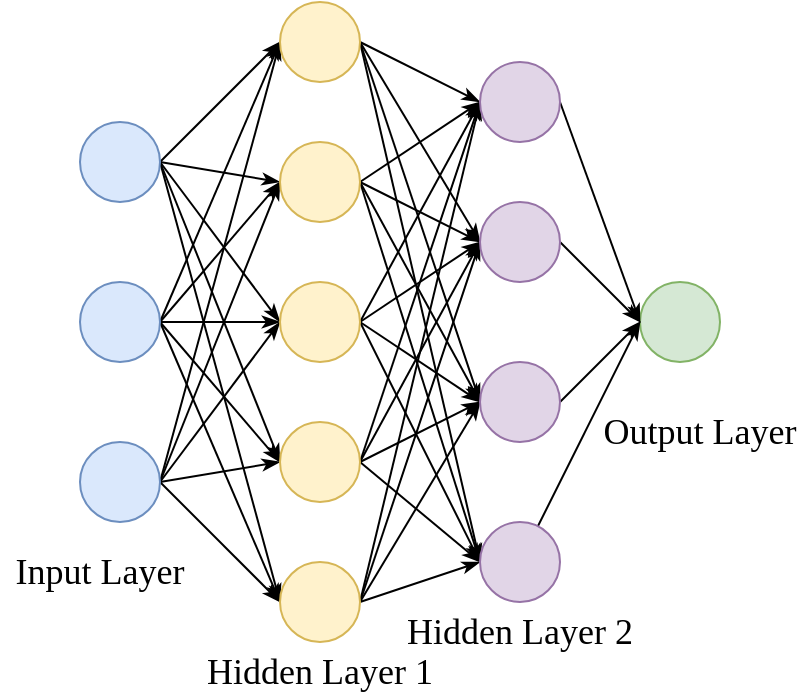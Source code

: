 <mxfile version="14.6.1"><diagram id="GJdt9ys2JDnXjFjFXqT8" name="Page-1"><mxGraphModel dx="946" dy="729" grid="1" gridSize="10" guides="1" tooltips="1" connect="1" arrows="1" fold="1" page="1" pageScale="1" pageWidth="850" pageHeight="1100" math="0" shadow="0"><root><mxCell id="0"/><mxCell id="1" parent="0"/><mxCell id="9wSMCTmsFL39RKPZTHGD-31" style="edgeStyle=none;rounded=0;orthogonalLoop=1;jettySize=auto;html=1;exitX=1;exitY=0.5;exitDx=0;exitDy=0;entryX=0;entryY=0.5;entryDx=0;entryDy=0;endArrow=classicThin;endFill=1;" parent="1" source="9wSMCTmsFL39RKPZTHGD-7" target="9wSMCTmsFL39RKPZTHGD-12" edge="1"><mxGeometry relative="1" as="geometry"/></mxCell><mxCell id="9wSMCTmsFL39RKPZTHGD-32" style="edgeStyle=none;rounded=0;orthogonalLoop=1;jettySize=auto;html=1;entryX=0;entryY=0.5;entryDx=0;entryDy=0;exitX=1;exitY=0.5;exitDx=0;exitDy=0;endArrow=classicThin;endFill=1;" parent="1" source="9wSMCTmsFL39RKPZTHGD-7" target="9wSMCTmsFL39RKPZTHGD-11" edge="1"><mxGeometry relative="1" as="geometry"/></mxCell><mxCell id="9wSMCTmsFL39RKPZTHGD-33" style="edgeStyle=none;rounded=0;orthogonalLoop=1;jettySize=auto;html=1;entryX=0;entryY=0.5;entryDx=0;entryDy=0;exitX=1;exitY=0.5;exitDx=0;exitDy=0;endArrow=classicThin;endFill=1;" parent="1" source="9wSMCTmsFL39RKPZTHGD-7" target="9wSMCTmsFL39RKPZTHGD-13" edge="1"><mxGeometry relative="1" as="geometry"/></mxCell><mxCell id="9wSMCTmsFL39RKPZTHGD-34" style="edgeStyle=none;rounded=0;orthogonalLoop=1;jettySize=auto;html=1;entryX=0;entryY=0.5;entryDx=0;entryDy=0;exitX=1;exitY=0.5;exitDx=0;exitDy=0;endArrow=classicThin;endFill=1;" parent="1" source="9wSMCTmsFL39RKPZTHGD-7" target="9wSMCTmsFL39RKPZTHGD-14" edge="1"><mxGeometry relative="1" as="geometry"/></mxCell><mxCell id="9wSMCTmsFL39RKPZTHGD-35" style="edgeStyle=none;rounded=0;orthogonalLoop=1;jettySize=auto;html=1;entryX=0;entryY=0.5;entryDx=0;entryDy=0;exitX=1;exitY=0.5;exitDx=0;exitDy=0;endArrow=classicThin;endFill=1;" parent="1" source="9wSMCTmsFL39RKPZTHGD-7" target="9wSMCTmsFL39RKPZTHGD-15" edge="1"><mxGeometry relative="1" as="geometry"/></mxCell><mxCell id="9wSMCTmsFL39RKPZTHGD-7" value="" style="ellipse;whiteSpace=wrap;html=1;aspect=fixed;fillColor=#dae8fc;strokeColor=#6c8ebf;" parent="1" vertex="1"><mxGeometry x="40" y="80" width="40" height="40" as="geometry"/></mxCell><mxCell id="9wSMCTmsFL39RKPZTHGD-38" style="edgeStyle=none;rounded=0;orthogonalLoop=1;jettySize=auto;html=1;entryX=0;entryY=0.5;entryDx=0;entryDy=0;endArrow=classicThin;endFill=1;exitX=1;exitY=0.5;exitDx=0;exitDy=0;" parent="1" source="9wSMCTmsFL39RKPZTHGD-8" target="9wSMCTmsFL39RKPZTHGD-11" edge="1"><mxGeometry relative="1" as="geometry"/></mxCell><mxCell id="9wSMCTmsFL39RKPZTHGD-39" style="edgeStyle=none;rounded=0;orthogonalLoop=1;jettySize=auto;html=1;entryX=0;entryY=0.5;entryDx=0;entryDy=0;endArrow=classicThin;endFill=1;exitX=1;exitY=0.5;exitDx=0;exitDy=0;" parent="1" source="9wSMCTmsFL39RKPZTHGD-8" target="9wSMCTmsFL39RKPZTHGD-12" edge="1"><mxGeometry relative="1" as="geometry"/></mxCell><mxCell id="9wSMCTmsFL39RKPZTHGD-40" style="edgeStyle=none;rounded=0;orthogonalLoop=1;jettySize=auto;html=1;endArrow=classicThin;endFill=1;" parent="1" source="9wSMCTmsFL39RKPZTHGD-8" target="9wSMCTmsFL39RKPZTHGD-13" edge="1"><mxGeometry relative="1" as="geometry"/></mxCell><mxCell id="9wSMCTmsFL39RKPZTHGD-41" style="edgeStyle=none;rounded=0;orthogonalLoop=1;jettySize=auto;html=1;entryX=0;entryY=0.5;entryDx=0;entryDy=0;endArrow=classicThin;endFill=1;exitX=1;exitY=0.5;exitDx=0;exitDy=0;" parent="1" source="9wSMCTmsFL39RKPZTHGD-8" target="9wSMCTmsFL39RKPZTHGD-14" edge="1"><mxGeometry relative="1" as="geometry"/></mxCell><mxCell id="9wSMCTmsFL39RKPZTHGD-42" style="edgeStyle=none;rounded=0;orthogonalLoop=1;jettySize=auto;html=1;entryX=0;entryY=0.5;entryDx=0;entryDy=0;endArrow=classicThin;endFill=1;exitX=1;exitY=0.5;exitDx=0;exitDy=0;" parent="1" source="9wSMCTmsFL39RKPZTHGD-8" target="9wSMCTmsFL39RKPZTHGD-15" edge="1"><mxGeometry relative="1" as="geometry"/></mxCell><mxCell id="9wSMCTmsFL39RKPZTHGD-8" value="" style="ellipse;whiteSpace=wrap;html=1;aspect=fixed;fillColor=#dae8fc;strokeColor=#6c8ebf;" parent="1" vertex="1"><mxGeometry x="40" y="160" width="40" height="40" as="geometry"/></mxCell><mxCell id="9wSMCTmsFL39RKPZTHGD-44" style="edgeStyle=none;rounded=0;orthogonalLoop=1;jettySize=auto;html=1;entryX=0;entryY=0.5;entryDx=0;entryDy=0;endArrow=classicThin;endFill=1;exitX=1;exitY=0.5;exitDx=0;exitDy=0;" parent="1" source="9wSMCTmsFL39RKPZTHGD-9" target="9wSMCTmsFL39RKPZTHGD-15" edge="1"><mxGeometry relative="1" as="geometry"/></mxCell><mxCell id="9wSMCTmsFL39RKPZTHGD-45" style="edgeStyle=none;rounded=0;orthogonalLoop=1;jettySize=auto;html=1;entryX=0;entryY=0.5;entryDx=0;entryDy=0;endArrow=classicThin;endFill=1;exitX=1;exitY=0.5;exitDx=0;exitDy=0;" parent="1" source="9wSMCTmsFL39RKPZTHGD-9" target="9wSMCTmsFL39RKPZTHGD-14" edge="1"><mxGeometry relative="1" as="geometry"/></mxCell><mxCell id="9wSMCTmsFL39RKPZTHGD-46" style="edgeStyle=none;rounded=0;orthogonalLoop=1;jettySize=auto;html=1;entryX=0;entryY=0.5;entryDx=0;entryDy=0;endArrow=classicThin;endFill=1;exitX=1;exitY=0.5;exitDx=0;exitDy=0;" parent="1" source="9wSMCTmsFL39RKPZTHGD-9" target="9wSMCTmsFL39RKPZTHGD-13" edge="1"><mxGeometry relative="1" as="geometry"/></mxCell><mxCell id="9wSMCTmsFL39RKPZTHGD-47" style="edgeStyle=none;rounded=0;orthogonalLoop=1;jettySize=auto;html=1;entryX=0;entryY=0.5;entryDx=0;entryDy=0;endArrow=classicThin;endFill=1;exitX=1;exitY=0.5;exitDx=0;exitDy=0;" parent="1" source="9wSMCTmsFL39RKPZTHGD-9" target="9wSMCTmsFL39RKPZTHGD-12" edge="1"><mxGeometry relative="1" as="geometry"/></mxCell><mxCell id="9wSMCTmsFL39RKPZTHGD-48" style="edgeStyle=none;rounded=0;orthogonalLoop=1;jettySize=auto;html=1;entryX=0;entryY=0.5;entryDx=0;entryDy=0;endArrow=classicThin;endFill=1;exitX=1;exitY=0.5;exitDx=0;exitDy=0;" parent="1" source="9wSMCTmsFL39RKPZTHGD-9" target="9wSMCTmsFL39RKPZTHGD-11" edge="1"><mxGeometry relative="1" as="geometry"/></mxCell><mxCell id="9wSMCTmsFL39RKPZTHGD-9" value="" style="ellipse;whiteSpace=wrap;html=1;aspect=fixed;fillColor=#dae8fc;strokeColor=#6c8ebf;" parent="1" vertex="1"><mxGeometry x="40" y="240" width="40" height="40" as="geometry"/></mxCell><mxCell id="9wSMCTmsFL39RKPZTHGD-10" value="" style="ellipse;whiteSpace=wrap;html=1;aspect=fixed;fillColor=#d5e8d4;strokeColor=#82b366;" parent="1" vertex="1"><mxGeometry x="320" y="160" width="40" height="40" as="geometry"/></mxCell><mxCell id="9wSMCTmsFL39RKPZTHGD-49" style="edgeStyle=none;rounded=0;orthogonalLoop=1;jettySize=auto;html=1;entryX=0;entryY=0.5;entryDx=0;entryDy=0;endArrow=classicThin;endFill=1;exitX=1;exitY=0.5;exitDx=0;exitDy=0;" parent="1" source="9wSMCTmsFL39RKPZTHGD-11" target="9wSMCTmsFL39RKPZTHGD-16" edge="1"><mxGeometry relative="1" as="geometry"/></mxCell><mxCell id="9wSMCTmsFL39RKPZTHGD-51" style="edgeStyle=none;rounded=0;orthogonalLoop=1;jettySize=auto;html=1;entryX=0;entryY=0.5;entryDx=0;entryDy=0;endArrow=classicThin;endFill=1;exitX=1;exitY=0.5;exitDx=0;exitDy=0;" parent="1" source="9wSMCTmsFL39RKPZTHGD-11" target="9wSMCTmsFL39RKPZTHGD-17" edge="1"><mxGeometry relative="1" as="geometry"/></mxCell><mxCell id="9wSMCTmsFL39RKPZTHGD-52" style="edgeStyle=none;rounded=0;orthogonalLoop=1;jettySize=auto;html=1;entryX=0;entryY=0.5;entryDx=0;entryDy=0;endArrow=classicThin;endFill=1;exitX=1;exitY=0.5;exitDx=0;exitDy=0;" parent="1" source="9wSMCTmsFL39RKPZTHGD-11" target="9wSMCTmsFL39RKPZTHGD-18" edge="1"><mxGeometry relative="1" as="geometry"/></mxCell><mxCell id="9wSMCTmsFL39RKPZTHGD-65" style="edgeStyle=none;rounded=0;orthogonalLoop=1;jettySize=auto;html=1;entryX=0;entryY=0.5;entryDx=0;entryDy=0;endArrow=classicThin;endFill=1;exitX=1;exitY=0.5;exitDx=0;exitDy=0;" parent="1" source="9wSMCTmsFL39RKPZTHGD-11" target="9wSMCTmsFL39RKPZTHGD-20" edge="1"><mxGeometry relative="1" as="geometry"/></mxCell><mxCell id="9wSMCTmsFL39RKPZTHGD-11" value="" style="ellipse;whiteSpace=wrap;html=1;aspect=fixed;fillColor=#fff2cc;strokeColor=#d6b656;" parent="1" vertex="1"><mxGeometry x="140" y="20" width="40" height="40" as="geometry"/></mxCell><mxCell id="9wSMCTmsFL39RKPZTHGD-53" style="edgeStyle=none;rounded=0;orthogonalLoop=1;jettySize=auto;html=1;entryX=0;entryY=0.5;entryDx=0;entryDy=0;endArrow=classicThin;endFill=1;exitX=1;exitY=0.5;exitDx=0;exitDy=0;" parent="1" source="9wSMCTmsFL39RKPZTHGD-12" target="9wSMCTmsFL39RKPZTHGD-16" edge="1"><mxGeometry relative="1" as="geometry"/></mxCell><mxCell id="9wSMCTmsFL39RKPZTHGD-54" style="edgeStyle=none;rounded=0;orthogonalLoop=1;jettySize=auto;html=1;entryX=0;entryY=0.5;entryDx=0;entryDy=0;endArrow=classicThin;endFill=1;exitX=1;exitY=0.5;exitDx=0;exitDy=0;" parent="1" source="9wSMCTmsFL39RKPZTHGD-12" target="9wSMCTmsFL39RKPZTHGD-17" edge="1"><mxGeometry relative="1" as="geometry"/></mxCell><mxCell id="9wSMCTmsFL39RKPZTHGD-55" style="edgeStyle=none;rounded=0;orthogonalLoop=1;jettySize=auto;html=1;entryX=0;entryY=0.5;entryDx=0;entryDy=0;endArrow=classicThin;endFill=1;exitX=1;exitY=0.5;exitDx=0;exitDy=0;" parent="1" source="9wSMCTmsFL39RKPZTHGD-12" target="9wSMCTmsFL39RKPZTHGD-18" edge="1"><mxGeometry relative="1" as="geometry"/></mxCell><mxCell id="9wSMCTmsFL39RKPZTHGD-66" style="edgeStyle=none;rounded=0;orthogonalLoop=1;jettySize=auto;html=1;entryX=0;entryY=0.5;entryDx=0;entryDy=0;endArrow=classicThin;endFill=1;exitX=1;exitY=0.5;exitDx=0;exitDy=0;" parent="1" source="9wSMCTmsFL39RKPZTHGD-12" target="9wSMCTmsFL39RKPZTHGD-20" edge="1"><mxGeometry relative="1" as="geometry"/></mxCell><mxCell id="9wSMCTmsFL39RKPZTHGD-12" value="" style="ellipse;whiteSpace=wrap;html=1;aspect=fixed;fillColor=#fff2cc;strokeColor=#d6b656;" parent="1" vertex="1"><mxGeometry x="140" y="90" width="40" height="40" as="geometry"/></mxCell><mxCell id="9wSMCTmsFL39RKPZTHGD-56" style="edgeStyle=none;rounded=0;orthogonalLoop=1;jettySize=auto;html=1;entryX=0;entryY=0.5;entryDx=0;entryDy=0;endArrow=classicThin;endFill=1;exitX=1;exitY=0.5;exitDx=0;exitDy=0;" parent="1" source="9wSMCTmsFL39RKPZTHGD-13" target="9wSMCTmsFL39RKPZTHGD-16" edge="1"><mxGeometry relative="1" as="geometry"/></mxCell><mxCell id="9wSMCTmsFL39RKPZTHGD-57" style="edgeStyle=none;rounded=0;orthogonalLoop=1;jettySize=auto;html=1;entryX=0;entryY=0.5;entryDx=0;entryDy=0;endArrow=classicThin;endFill=1;exitX=1;exitY=0.5;exitDx=0;exitDy=0;" parent="1" source="9wSMCTmsFL39RKPZTHGD-13" target="9wSMCTmsFL39RKPZTHGD-17" edge="1"><mxGeometry relative="1" as="geometry"/></mxCell><mxCell id="9wSMCTmsFL39RKPZTHGD-58" style="edgeStyle=none;rounded=0;orthogonalLoop=1;jettySize=auto;html=1;entryX=0;entryY=0.5;entryDx=0;entryDy=0;endArrow=classicThin;endFill=1;exitX=1;exitY=0.5;exitDx=0;exitDy=0;" parent="1" source="9wSMCTmsFL39RKPZTHGD-13" target="9wSMCTmsFL39RKPZTHGD-18" edge="1"><mxGeometry relative="1" as="geometry"/></mxCell><mxCell id="9wSMCTmsFL39RKPZTHGD-67" style="edgeStyle=none;rounded=0;orthogonalLoop=1;jettySize=auto;html=1;entryX=0;entryY=0.5;entryDx=0;entryDy=0;endArrow=classicThin;endFill=1;exitX=1;exitY=0.5;exitDx=0;exitDy=0;" parent="1" source="9wSMCTmsFL39RKPZTHGD-13" target="9wSMCTmsFL39RKPZTHGD-20" edge="1"><mxGeometry relative="1" as="geometry"/></mxCell><mxCell id="9wSMCTmsFL39RKPZTHGD-13" value="" style="ellipse;whiteSpace=wrap;html=1;aspect=fixed;fillColor=#fff2cc;strokeColor=#d6b656;" parent="1" vertex="1"><mxGeometry x="140" y="160" width="40" height="40" as="geometry"/></mxCell><mxCell id="9wSMCTmsFL39RKPZTHGD-59" style="edgeStyle=none;rounded=0;orthogonalLoop=1;jettySize=auto;html=1;entryX=0;entryY=0.5;entryDx=0;entryDy=0;endArrow=classicThin;endFill=1;exitX=1;exitY=0.5;exitDx=0;exitDy=0;" parent="1" source="9wSMCTmsFL39RKPZTHGD-14" target="9wSMCTmsFL39RKPZTHGD-18" edge="1"><mxGeometry relative="1" as="geometry"/></mxCell><mxCell id="9wSMCTmsFL39RKPZTHGD-60" style="edgeStyle=none;rounded=0;orthogonalLoop=1;jettySize=auto;html=1;entryX=0;entryY=0.5;entryDx=0;entryDy=0;endArrow=classicThin;endFill=1;exitX=1;exitY=0.5;exitDx=0;exitDy=0;" parent="1" source="9wSMCTmsFL39RKPZTHGD-14" target="9wSMCTmsFL39RKPZTHGD-17" edge="1"><mxGeometry relative="1" as="geometry"/></mxCell><mxCell id="9wSMCTmsFL39RKPZTHGD-61" style="edgeStyle=none;rounded=0;orthogonalLoop=1;jettySize=auto;html=1;entryX=0;entryY=0.5;entryDx=0;entryDy=0;endArrow=classicThin;endFill=1;exitX=1;exitY=0.5;exitDx=0;exitDy=0;" parent="1" source="9wSMCTmsFL39RKPZTHGD-14" target="9wSMCTmsFL39RKPZTHGD-16" edge="1"><mxGeometry relative="1" as="geometry"/></mxCell><mxCell id="9wSMCTmsFL39RKPZTHGD-68" style="edgeStyle=none;rounded=0;orthogonalLoop=1;jettySize=auto;html=1;entryX=0;entryY=0.5;entryDx=0;entryDy=0;endArrow=classicThin;endFill=1;exitX=1;exitY=0.5;exitDx=0;exitDy=0;" parent="1" source="9wSMCTmsFL39RKPZTHGD-14" target="9wSMCTmsFL39RKPZTHGD-20" edge="1"><mxGeometry relative="1" as="geometry"/></mxCell><mxCell id="9wSMCTmsFL39RKPZTHGD-14" value="" style="ellipse;whiteSpace=wrap;html=1;aspect=fixed;fillColor=#fff2cc;strokeColor=#d6b656;" parent="1" vertex="1"><mxGeometry x="140" y="230" width="40" height="40" as="geometry"/></mxCell><mxCell id="9wSMCTmsFL39RKPZTHGD-62" style="edgeStyle=none;rounded=0;orthogonalLoop=1;jettySize=auto;html=1;entryX=0;entryY=0.5;entryDx=0;entryDy=0;endArrow=classicThin;endFill=1;exitX=1;exitY=0.5;exitDx=0;exitDy=0;" parent="1" source="9wSMCTmsFL39RKPZTHGD-15" target="9wSMCTmsFL39RKPZTHGD-18" edge="1"><mxGeometry relative="1" as="geometry"/></mxCell><mxCell id="9wSMCTmsFL39RKPZTHGD-63" style="edgeStyle=none;rounded=0;orthogonalLoop=1;jettySize=auto;html=1;entryX=0;entryY=0.5;entryDx=0;entryDy=0;endArrow=classicThin;endFill=1;exitX=1;exitY=0.5;exitDx=0;exitDy=0;" parent="1" source="9wSMCTmsFL39RKPZTHGD-15" target="9wSMCTmsFL39RKPZTHGD-17" edge="1"><mxGeometry relative="1" as="geometry"/></mxCell><mxCell id="9wSMCTmsFL39RKPZTHGD-64" style="edgeStyle=none;rounded=0;orthogonalLoop=1;jettySize=auto;html=1;entryX=0;entryY=0.5;entryDx=0;entryDy=0;endArrow=classicThin;endFill=1;exitX=1;exitY=0.5;exitDx=0;exitDy=0;" parent="1" source="9wSMCTmsFL39RKPZTHGD-15" target="9wSMCTmsFL39RKPZTHGD-16" edge="1"><mxGeometry relative="1" as="geometry"/></mxCell><mxCell id="9wSMCTmsFL39RKPZTHGD-69" style="edgeStyle=none;rounded=0;orthogonalLoop=1;jettySize=auto;html=1;entryX=0;entryY=0.5;entryDx=0;entryDy=0;endArrow=classicThin;endFill=1;exitX=1;exitY=0.5;exitDx=0;exitDy=0;" parent="1" source="9wSMCTmsFL39RKPZTHGD-15" target="9wSMCTmsFL39RKPZTHGD-20" edge="1"><mxGeometry relative="1" as="geometry"/></mxCell><mxCell id="9wSMCTmsFL39RKPZTHGD-15" value="" style="ellipse;whiteSpace=wrap;html=1;aspect=fixed;fillColor=#fff2cc;strokeColor=#d6b656;" parent="1" vertex="1"><mxGeometry x="140" y="300" width="40" height="40" as="geometry"/></mxCell><mxCell id="9wSMCTmsFL39RKPZTHGD-71" style="edgeStyle=none;rounded=0;orthogonalLoop=1;jettySize=auto;html=1;entryX=0;entryY=0.5;entryDx=0;entryDy=0;endArrow=classicThin;endFill=1;exitX=1;exitY=0.5;exitDx=0;exitDy=0;" parent="1" source="9wSMCTmsFL39RKPZTHGD-16" target="9wSMCTmsFL39RKPZTHGD-10" edge="1"><mxGeometry relative="1" as="geometry"/></mxCell><mxCell id="9wSMCTmsFL39RKPZTHGD-16" value="" style="ellipse;whiteSpace=wrap;html=1;aspect=fixed;fillColor=#e1d5e7;strokeColor=#9673a6;" parent="1" vertex="1"><mxGeometry x="240" y="120" width="40" height="40" as="geometry"/></mxCell><mxCell id="9wSMCTmsFL39RKPZTHGD-72" style="edgeStyle=none;rounded=0;orthogonalLoop=1;jettySize=auto;html=1;entryX=0;entryY=0.5;entryDx=0;entryDy=0;endArrow=classicThin;endFill=1;exitX=1;exitY=0.5;exitDx=0;exitDy=0;" parent="1" source="9wSMCTmsFL39RKPZTHGD-17" target="9wSMCTmsFL39RKPZTHGD-10" edge="1"><mxGeometry relative="1" as="geometry"/></mxCell><mxCell id="9wSMCTmsFL39RKPZTHGD-17" value="" style="ellipse;whiteSpace=wrap;html=1;aspect=fixed;fillColor=#e1d5e7;strokeColor=#9673a6;" parent="1" vertex="1"><mxGeometry x="240" y="200" width="40" height="40" as="geometry"/></mxCell><mxCell id="9wSMCTmsFL39RKPZTHGD-73" style="edgeStyle=none;rounded=0;orthogonalLoop=1;jettySize=auto;html=1;entryX=0;entryY=0.5;entryDx=0;entryDy=0;endArrow=classicThin;endFill=1;" parent="1" source="9wSMCTmsFL39RKPZTHGD-18" target="9wSMCTmsFL39RKPZTHGD-10" edge="1"><mxGeometry relative="1" as="geometry"/></mxCell><mxCell id="9wSMCTmsFL39RKPZTHGD-18" value="" style="ellipse;whiteSpace=wrap;html=1;aspect=fixed;fillColor=#e1d5e7;strokeColor=#9673a6;" parent="1" vertex="1"><mxGeometry x="240" y="280" width="40" height="40" as="geometry"/></mxCell><mxCell id="9wSMCTmsFL39RKPZTHGD-70" style="edgeStyle=none;rounded=0;orthogonalLoop=1;jettySize=auto;html=1;entryX=0;entryY=0.5;entryDx=0;entryDy=0;endArrow=classicThin;endFill=1;exitX=1;exitY=0.5;exitDx=0;exitDy=0;" parent="1" source="9wSMCTmsFL39RKPZTHGD-20" target="9wSMCTmsFL39RKPZTHGD-10" edge="1"><mxGeometry relative="1" as="geometry"/></mxCell><mxCell id="9wSMCTmsFL39RKPZTHGD-20" value="" style="ellipse;whiteSpace=wrap;html=1;aspect=fixed;fillColor=#e1d5e7;strokeColor=#9673a6;" parent="1" vertex="1"><mxGeometry x="240" y="50" width="40" height="40" as="geometry"/></mxCell><mxCell id="9wSMCTmsFL39RKPZTHGD-74" value="&lt;font face=&quot;Times New Roman&quot; style=&quot;font-size: 18px;&quot;&gt;Input Layer&lt;/font&gt;" style="rounded=0;whiteSpace=wrap;html=1;strokeColor=none;fontSize=18;" parent="1" vertex="1"><mxGeometry y="300" width="100" height="10" as="geometry"/></mxCell><mxCell id="9wSMCTmsFL39RKPZTHGD-77" value="&lt;font face=&quot;Times New Roman&quot; style=&quot;font-size: 18px;&quot;&gt;Hidden Layer 1&lt;/font&gt;" style="rounded=0;whiteSpace=wrap;html=1;strokeColor=none;fontSize=18;" parent="1" vertex="1"><mxGeometry x="100" y="350" width="120" height="10" as="geometry"/></mxCell><mxCell id="9wSMCTmsFL39RKPZTHGD-78" value="&lt;font face=&quot;Times New Roman&quot; style=&quot;font-size: 18px;&quot;&gt;Hidden Layer 2&lt;/font&gt;" style="rounded=0;whiteSpace=wrap;html=1;strokeColor=none;fontSize=18;" parent="1" vertex="1"><mxGeometry x="200" y="330" width="120" height="10" as="geometry"/></mxCell><mxCell id="9wSMCTmsFL39RKPZTHGD-79" value="&lt;font face=&quot;Times New Roman&quot; style=&quot;font-size: 18px;&quot;&gt;Output Layer&lt;/font&gt;" style="rounded=0;whiteSpace=wrap;html=1;strokeColor=none;fontSize=18;" parent="1" vertex="1"><mxGeometry x="300" y="230" width="100" height="10" as="geometry"/></mxCell></root></mxGraphModel></diagram></mxfile>